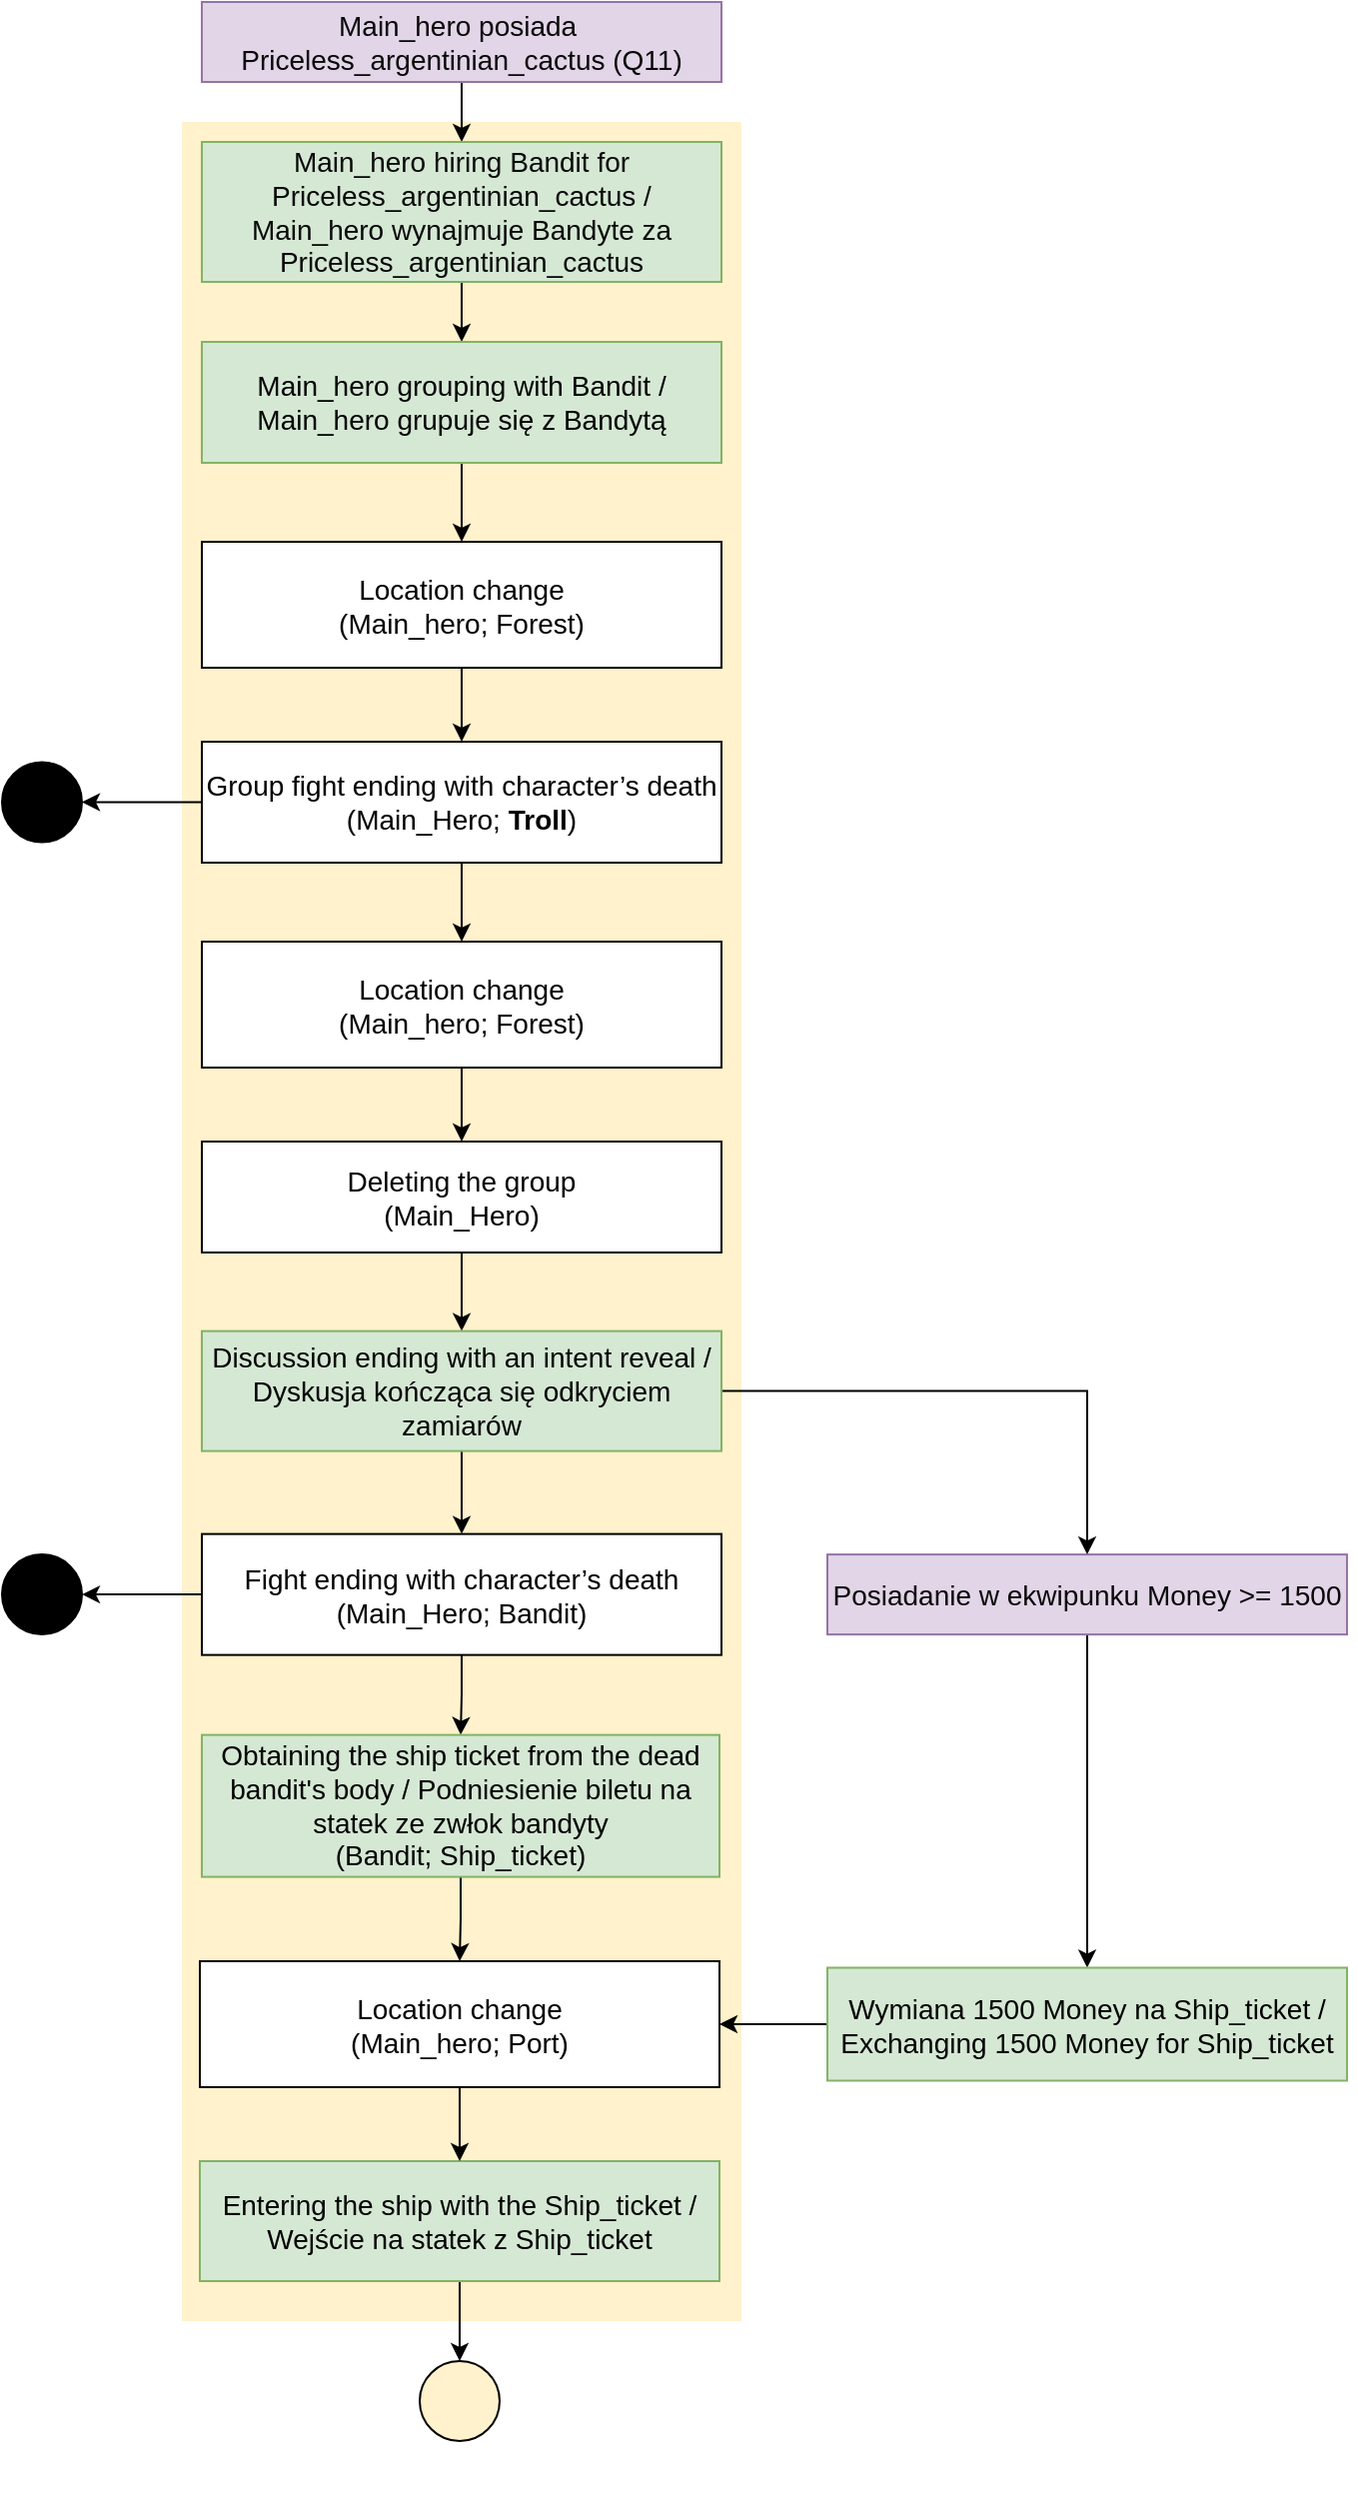 <mxGraphModel dx="1234" dy="1165" grid="1" gridSize="10" guides="1" tooltips="1" connect="1" arrows="1" fold="1" page="1" pageScale="1" pageWidth="827" pageHeight="1169" math="0" shadow="0">
  <root>
    <mxCell id="0" />
    <mxCell id="1" parent="0" />
    <mxCell id="knElHw7sFrbxN24FAate-2" value="" style="rounded=0;whiteSpace=wrap;html=1;fillColor=#fff2cc;fontFamily=Helvetica;fontSize=14;strokeColor=none;" parent="1" vertex="1">
      <mxGeometry x="141" y="80" width="280" height="1100" as="geometry" />
    </mxCell>
    <mxCell id="knElHw7sFrbxN24FAate-9" value="" style="ellipse;whiteSpace=wrap;html=1;aspect=fixed;fontSize=14;align=center;fillColor=#fff2cc;strokeWidth=1;" parent="1" vertex="1">
      <mxGeometry x="260" y="1200" width="40" height="40" as="geometry" />
    </mxCell>
    <mxCell id="knElHw7sFrbxN24FAate-28" value="" style="endArrow=classic;html=1;fontColor=#FFFFFF;strokeColor=#FFFFFF;exitX=0.5;exitY=1;exitDx=0;exitDy=0;" parent="1" edge="1">
      <mxGeometry width="50" height="50" relative="1" as="geometry">
        <mxPoint x="720" y="1100" as="sourcePoint" />
        <mxPoint x="720" y="1260" as="targetPoint" />
      </mxGeometry>
    </mxCell>
    <mxCell id="yheXPJXm5rJ7QyqMhBtf-2" style="edgeStyle=orthogonalEdgeStyle;rounded=0;orthogonalLoop=1;jettySize=auto;html=1;" parent="1" source="udCvL247iI1tZjiPNQ4e-1" target="yheXPJXm5rJ7QyqMhBtf-1" edge="1">
      <mxGeometry relative="1" as="geometry" />
    </mxCell>
    <mxCell id="udCvL247iI1tZjiPNQ4e-1" value="&lt;div&gt;&lt;font style=&quot;&quot; color=&quot;#080808&quot;&gt;&lt;font style=&quot;font-size: 14px;&quot;&gt;Main_hero posiada&lt;/font&gt;&lt;span style=&quot;font-size: 14px;&quot;&gt;&amp;nbsp;&lt;/span&gt;&lt;/font&gt;&lt;/div&gt;&lt;div&gt;&lt;font color=&quot;#080808&quot;&gt;&lt;span style=&quot;font-size: 14px;&quot;&gt;Priceless_argentinian_cactus (Q11)&lt;/span&gt;&lt;/font&gt;&lt;/div&gt;" style="rounded=0;whiteSpace=wrap;html=1;strokeColor=#9673a6;fillColor=#e1d5e7;" parent="1" vertex="1">
      <mxGeometry x="151" y="20" width="260" height="40" as="geometry" />
    </mxCell>
    <mxCell id="Aq-91_FwgD_IsqAX_BWq-9" style="edgeStyle=orthogonalEdgeStyle;rounded=0;orthogonalLoop=1;jettySize=auto;html=1;fontSize=14;" parent="1" source="-C3S8FsxY2Nnwz9JlQiH-3" target="hUhabbhy1jZWXqfZA_R5-1" edge="1">
      <mxGeometry relative="1" as="geometry" />
    </mxCell>
    <mxCell id="-C3S8FsxY2Nnwz9JlQiH-3" value="&lt;font style=&quot;&quot; color=&quot;#080808&quot;&gt;&lt;font style=&quot;font-size: 14px;&quot;&gt;Posiadanie w ekwipunku Money &amp;gt;= 1500&lt;/font&gt;&lt;br&gt;&lt;/font&gt;" style="rounded=0;whiteSpace=wrap;html=1;strokeColor=#9673a6;fillColor=#e1d5e7;" parent="1" vertex="1">
      <mxGeometry x="464" y="796.56" width="260" height="40" as="geometry" />
    </mxCell>
    <mxCell id="Aq-91_FwgD_IsqAX_BWq-5" style="edgeStyle=orthogonalEdgeStyle;rounded=0;orthogonalLoop=1;jettySize=auto;html=1;" parent="1" source="yheXPJXm5rJ7QyqMhBtf-1" target="Aq-91_FwgD_IsqAX_BWq-2" edge="1">
      <mxGeometry relative="1" as="geometry" />
    </mxCell>
    <mxCell id="yheXPJXm5rJ7QyqMhBtf-1" value="&lt;font style=&quot;font-size: 14px;&quot; color=&quot;#080808&quot;&gt;Main_hero hiring Bandit for Priceless_argentinian_cactus / Main_hero wynajmuje Bandyte za Priceless_argentinian_cactus&lt;/font&gt;" style="rounded=0;whiteSpace=wrap;html=1;sketch=0;fillColor=#d5e8d4;strokeColor=#82b366;align=center;" parent="1" vertex="1">
      <mxGeometry x="151" y="90" width="260" height="70" as="geometry" />
    </mxCell>
    <mxCell id="lA9DHG8efDeV6roo1jQF-7" style="edgeStyle=orthogonalEdgeStyle;rounded=0;orthogonalLoop=1;jettySize=auto;html=1;entryX=0.5;entryY=0;entryDx=0;entryDy=0;" parent="1" source="jlGJhvShgQ8dnmSe3Gb2-2" target="BtwuoIAPwvGNC_7e4r1O-7" edge="1">
      <mxGeometry relative="1" as="geometry" />
    </mxCell>
    <mxCell id="nKahLlN3erMrmPblMIUS-1" style="edgeStyle=orthogonalEdgeStyle;rounded=0;orthogonalLoop=1;jettySize=auto;html=1;entryX=1;entryY=0.5;entryDx=0;entryDy=0;" parent="1" source="jlGJhvShgQ8dnmSe3Gb2-2" target="nKahLlN3erMrmPblMIUS-2" edge="1">
      <mxGeometry relative="1" as="geometry">
        <mxPoint x="20" y="420.25" as="targetPoint" />
      </mxGeometry>
    </mxCell>
    <mxCell id="jlGJhvShgQ8dnmSe3Gb2-2" value="&lt;span id=&quot;docs-internal-guid-4cfbbf0f-7fff-1ddc-6e00-4f36d3d0db7e&quot;&gt;&lt;span style=&quot;background-color: transparent ; vertical-align: baseline&quot;&gt;&lt;font&gt;&lt;span style=&quot;font-size: 14px;&quot;&gt;Group fight ending with character’s death&lt;br&gt;&lt;/span&gt;&lt;span style=&quot;font-size: 14px;&quot;&gt;(Main_Hero; &lt;b&gt;Troll&lt;/b&gt;)&lt;/span&gt;&lt;br&gt;&lt;/font&gt;&lt;/span&gt;&lt;/span&gt;" style="rounded=0;whiteSpace=wrap;html=1;align=center;" parent="1" vertex="1">
      <mxGeometry x="151" y="390" width="260" height="60.5" as="geometry" />
    </mxCell>
    <mxCell id="jDJ186llfTBJSGtvXf8A-2" style="edgeStyle=orthogonalEdgeStyle;rounded=0;orthogonalLoop=1;jettySize=auto;html=1;fontSize=14;" parent="1" source="BtwuoIAPwvGNC_7e4r1O-7" target="M_umh8XXAWj-DOQAs8fj-1" edge="1">
      <mxGeometry relative="1" as="geometry" />
    </mxCell>
    <mxCell id="BtwuoIAPwvGNC_7e4r1O-7" value="&lt;span id=&quot;docs-internal-guid-4cfbbf0f-7fff-1ddc-6e00-4f36d3d0db7e&quot;&gt;&lt;span style=&quot;background-color: transparent ; vertical-align: baseline&quot;&gt;&lt;font&gt;&lt;font face=&quot;arial&quot;&gt;&lt;span style=&quot;font-size: 14px&quot;&gt;Location change&lt;br&gt;&lt;/span&gt;&lt;/font&gt;&lt;span style=&quot;font-size: 14px;&quot;&gt;(Main_hero; Forest)&lt;/span&gt;&lt;br&gt;&lt;/font&gt;&lt;/span&gt;&lt;/span&gt;" style="rounded=0;whiteSpace=wrap;html=1;align=center;" parent="1" vertex="1">
      <mxGeometry x="151" y="490" width="260" height="63" as="geometry" />
    </mxCell>
    <mxCell id="_OSf8yGIqV2NRYJ29WRy-4" style="edgeStyle=orthogonalEdgeStyle;rounded=0;orthogonalLoop=1;jettySize=auto;html=1;" parent="1" source="M_umh8XXAWj-DOQAs8fj-1" target="Aq-91_FwgD_IsqAX_BWq-13" edge="1">
      <mxGeometry relative="1" as="geometry" />
    </mxCell>
    <mxCell id="M_umh8XXAWj-DOQAs8fj-1" value="&lt;span id=&quot;docs-internal-guid-4cfbbf0f-7fff-1ddc-6e00-4f36d3d0db7e&quot;&gt;&lt;span style=&quot;background-color: transparent ; vertical-align: baseline&quot;&gt;&lt;font&gt;&lt;font face=&quot;arial&quot;&gt;&lt;span style=&quot;font-size: 14px&quot;&gt;Deleting the group&lt;br&gt;&lt;/span&gt;&lt;/font&gt;&lt;span style=&quot;font-size: 14px;&quot;&gt;(Main_Hero)&lt;/span&gt;&lt;br&gt;&lt;/font&gt;&lt;/span&gt;&lt;/span&gt;" style="rounded=0;whiteSpace=wrap;html=1;align=center;" parent="1" vertex="1">
      <mxGeometry x="151" y="590" width="260" height="55.5" as="geometry" />
    </mxCell>
    <mxCell id="Aq-91_FwgD_IsqAX_BWq-55" style="edgeStyle=orthogonalEdgeStyle;rounded=0;orthogonalLoop=1;jettySize=auto;html=1;fontSize=14;exitX=0;exitY=0.5;exitDx=0;exitDy=0;" parent="1" source="irsXxmj_owirD-AWfpEa-7" target="irsXxmj_owirD-AWfpEa-9" edge="1">
      <mxGeometry relative="1" as="geometry">
        <mxPoint x="-31" y="844.06" as="sourcePoint" />
      </mxGeometry>
    </mxCell>
    <mxCell id="Aq-91_FwgD_IsqAX_BWq-51" style="edgeStyle=orthogonalEdgeStyle;rounded=0;orthogonalLoop=1;jettySize=auto;html=1;fontSize=14;" parent="1" source="irsXxmj_owirD-AWfpEa-7" target="InU0JUnMionHLz43opVa-1" edge="1">
      <mxGeometry relative="1" as="geometry" />
    </mxCell>
    <mxCell id="irsXxmj_owirD-AWfpEa-7" value="&lt;span id=&quot;docs-internal-guid-4cfbbf0f-7fff-1ddc-6e00-4f36d3d0db7e&quot;&gt;&lt;span style=&quot;background-color: transparent ; vertical-align: baseline&quot;&gt;&lt;font&gt;&lt;span style=&quot;font-size: 14px;&quot;&gt;Fight ending with character’s death&lt;br&gt;&lt;/span&gt;&lt;span style=&quot;font-size: 14px;&quot;&gt;(Main_Hero; Bandit)&lt;/span&gt;&lt;br&gt;&lt;/font&gt;&lt;/span&gt;&lt;/span&gt;" style="rounded=0;whiteSpace=wrap;html=1;align=center;" parent="1" vertex="1">
      <mxGeometry x="151" y="786.31" width="260" height="60.5" as="geometry" />
    </mxCell>
    <mxCell id="irsXxmj_owirD-AWfpEa-9" value="" style="ellipse;whiteSpace=wrap;html=1;aspect=fixed;fontSize=14;align=center;fillColor=#000000;" parent="1" vertex="1">
      <mxGeometry x="51" y="796.56" width="40" height="40" as="geometry" />
    </mxCell>
    <mxCell id="jDJ186llfTBJSGtvXf8A-3" style="edgeStyle=orthogonalEdgeStyle;rounded=0;orthogonalLoop=1;jettySize=auto;html=1;fontSize=14;" parent="1" source="InU0JUnMionHLz43opVa-1" target="jDJ186llfTBJSGtvXf8A-1" edge="1">
      <mxGeometry relative="1" as="geometry" />
    </mxCell>
    <mxCell id="InU0JUnMionHLz43opVa-1" value="&lt;font&gt;Obtaining the ship ticket from the dead bandit&#39;s body / Podniesienie biletu na statek ze zwłok bandyty&lt;br&gt;(Bandit; Ship_ticket)&lt;br&gt;&lt;/font&gt;" style="rounded=0;whiteSpace=wrap;html=1;strokeColor=#82b366;align=center;fontSize=14;fontFamily=Helvetica;fillColor=#d5e8d4;" parent="1" vertex="1">
      <mxGeometry x="151" y="886.81" width="259" height="71" as="geometry" />
    </mxCell>
    <mxCell id="jDJ186llfTBJSGtvXf8A-4" style="edgeStyle=orthogonalEdgeStyle;rounded=0;orthogonalLoop=1;jettySize=auto;html=1;fontSize=14;" parent="1" source="hUhabbhy1jZWXqfZA_R5-1" target="jDJ186llfTBJSGtvXf8A-1" edge="1">
      <mxGeometry relative="1" as="geometry" />
    </mxCell>
    <mxCell id="hUhabbhy1jZWXqfZA_R5-1" value="&lt;font style=&quot;font-size: 14px;&quot;&gt;Wymiana 1500 Money na Ship_ticket / Exchanging 1500 Money for Ship_ticket&lt;/font&gt;" style="rounded=0;whiteSpace=wrap;html=1;sketch=0;fillColor=#d5e8d4;strokeColor=#82b366;align=center;" parent="1" vertex="1">
      <mxGeometry x="464" y="1003.25" width="260" height="56.5" as="geometry" />
    </mxCell>
    <mxCell id="Aq-91_FwgD_IsqAX_BWq-6" style="edgeStyle=orthogonalEdgeStyle;rounded=0;orthogonalLoop=1;jettySize=auto;html=1;" parent="1" source="Aq-91_FwgD_IsqAX_BWq-2" target="Aq-91_FwgD_IsqAX_BWq-3" edge="1">
      <mxGeometry relative="1" as="geometry" />
    </mxCell>
    <mxCell id="Aq-91_FwgD_IsqAX_BWq-2" value="&lt;span id=&quot;docs-internal-guid-4cfbbf0f-7fff-1ddc-6e00-4f36d3d0db7e&quot;&gt;&lt;span style=&quot;background-color: transparent ; vertical-align: baseline&quot;&gt;&lt;font&gt;&lt;font style=&quot;font-size: 14px;&quot; face=&quot;arial&quot;&gt;Main_hero grouping with Bandit / Main_hero grupuje się z Bandytą&lt;/font&gt;&lt;br&gt;&lt;/font&gt;&lt;/span&gt;&lt;/span&gt;" style="rounded=0;whiteSpace=wrap;html=1;align=center;fillColor=#d5e8d4;strokeColor=#82b366;" parent="1" vertex="1">
      <mxGeometry x="151" y="190" width="260" height="60.5" as="geometry" />
    </mxCell>
    <mxCell id="8yjVy0ktyzx2GrUyOU-N-1" style="edgeStyle=orthogonalEdgeStyle;rounded=0;orthogonalLoop=1;jettySize=auto;html=1;fontSize=14;" parent="1" source="Aq-91_FwgD_IsqAX_BWq-3" target="jlGJhvShgQ8dnmSe3Gb2-2" edge="1">
      <mxGeometry relative="1" as="geometry" />
    </mxCell>
    <mxCell id="Aq-91_FwgD_IsqAX_BWq-3" value="&lt;span id=&quot;docs-internal-guid-4cfbbf0f-7fff-1ddc-6e00-4f36d3d0db7e&quot;&gt;&lt;span style=&quot;background-color: transparent ; vertical-align: baseline&quot;&gt;&lt;font&gt;&lt;font face=&quot;arial&quot;&gt;&lt;span style=&quot;font-size: 14px&quot;&gt;Location change&lt;br&gt;&lt;/span&gt;&lt;/font&gt;&lt;span style=&quot;font-size: 14px;&quot;&gt;(Main_hero; Forest)&lt;/span&gt;&lt;br&gt;&lt;/font&gt;&lt;/span&gt;&lt;/span&gt;" style="rounded=0;whiteSpace=wrap;html=1;align=center;" parent="1" vertex="1">
      <mxGeometry x="151" y="290" width="260" height="63" as="geometry" />
    </mxCell>
    <mxCell id="Aq-91_FwgD_IsqAX_BWq-15" style="edgeStyle=orthogonalEdgeStyle;rounded=0;orthogonalLoop=1;jettySize=auto;html=1;fontSize=14;" parent="1" source="Aq-91_FwgD_IsqAX_BWq-13" target="-C3S8FsxY2Nnwz9JlQiH-3" edge="1">
      <mxGeometry relative="1" as="geometry" />
    </mxCell>
    <mxCell id="Aq-91_FwgD_IsqAX_BWq-16" style="edgeStyle=orthogonalEdgeStyle;rounded=0;orthogonalLoop=1;jettySize=auto;html=1;fontSize=14;" parent="1" source="Aq-91_FwgD_IsqAX_BWq-13" target="irsXxmj_owirD-AWfpEa-7" edge="1">
      <mxGeometry relative="1" as="geometry" />
    </mxCell>
    <mxCell id="Aq-91_FwgD_IsqAX_BWq-13" value="&lt;font face=&quot;arial&quot;&gt;&lt;font style=&quot;font-size: 14px;&quot;&gt;Discussion ending with an intent reveal / Dyskusja kończąca się odkryciem zamiarów&lt;/font&gt;&lt;br&gt;&lt;/font&gt;" style="rounded=0;whiteSpace=wrap;html=1;sketch=0;fillColor=#d5e8d4;strokeColor=#82b366;align=center;" parent="1" vertex="1">
      <mxGeometry x="151" y="684.81" width="260" height="60" as="geometry" />
    </mxCell>
    <mxCell id="nKahLlN3erMrmPblMIUS-2" value="" style="ellipse;whiteSpace=wrap;html=1;aspect=fixed;fontSize=14;align=center;fillColor=#000000;" parent="1" vertex="1">
      <mxGeometry x="51" y="400.25" width="40" height="40" as="geometry" />
    </mxCell>
    <mxCell id="_OSf8yGIqV2NRYJ29WRy-3" style="edgeStyle=orthogonalEdgeStyle;rounded=0;orthogonalLoop=1;jettySize=auto;html=1;" parent="1" source="Aq-91_FwgD_IsqAX_BWq-59" target="knElHw7sFrbxN24FAate-9" edge="1">
      <mxGeometry relative="1" as="geometry" />
    </mxCell>
    <mxCell id="Aq-91_FwgD_IsqAX_BWq-59" value="&lt;font face=&quot;arial&quot;&gt;&lt;font style=&quot;font-size: 14px;&quot;&gt;Entering the ship with the Ship_ticket / Wejście na statek z Ship_ticket&lt;/font&gt;&lt;br&gt;&lt;/font&gt;" style="rounded=0;whiteSpace=wrap;html=1;sketch=0;fillColor=#d5e8d4;strokeColor=#82b366;align=center;" parent="1" vertex="1">
      <mxGeometry x="150" y="1100" width="260" height="60" as="geometry" />
    </mxCell>
    <mxCell id="jDJ186llfTBJSGtvXf8A-5" style="edgeStyle=orthogonalEdgeStyle;rounded=0;orthogonalLoop=1;jettySize=auto;html=1;fontSize=14;" parent="1" source="jDJ186llfTBJSGtvXf8A-1" target="Aq-91_FwgD_IsqAX_BWq-59" edge="1">
      <mxGeometry relative="1" as="geometry" />
    </mxCell>
    <mxCell id="jDJ186llfTBJSGtvXf8A-1" value="&lt;span id=&quot;docs-internal-guid-4cfbbf0f-7fff-1ddc-6e00-4f36d3d0db7e&quot;&gt;&lt;span style=&quot;background-color: transparent ; vertical-align: baseline&quot;&gt;&lt;font&gt;&lt;font face=&quot;arial&quot;&gt;&lt;span style=&quot;font-size: 14px&quot;&gt;Location change&lt;br&gt;&lt;/span&gt;&lt;/font&gt;&lt;span style=&quot;font-size: 14px;&quot;&gt;(Main_hero; Port)&lt;/span&gt;&lt;br&gt;&lt;/font&gt;&lt;/span&gt;&lt;/span&gt;" style="rounded=0;whiteSpace=wrap;html=1;align=center;" parent="1" vertex="1">
      <mxGeometry x="150" y="1000" width="260" height="63" as="geometry" />
    </mxCell>
  </root>
</mxGraphModel>
